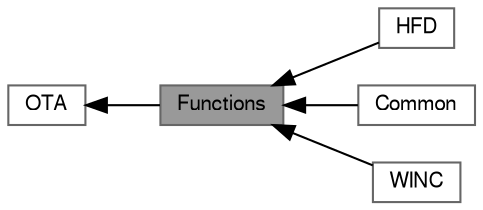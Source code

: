 digraph "Functions"
{
 // LATEX_PDF_SIZE
  bgcolor="transparent";
  edge [fontname=FreeSans,fontsize=10,labelfontname=FreeSans,labelfontsize=10];
  node [fontname=FreeSans,fontsize=10,shape=box,height=0.2,width=0.4];
  rankdir=LR;
  Node5 [label="HFD",height=0.2,width=0.4,color="grey40", fillcolor="white", style="filled",URL="$group___h_f_d.html",tooltip=" "];
  Node2 [label="OTA",height=0.2,width=0.4,color="grey40", fillcolor="white", style="filled",URL="$group___o_t_a_a_p_i.html",tooltip="The WINC supports OTA (Over-The-Air) updates."];
  Node3 [label="Common",height=0.2,width=0.4,color="grey40", fillcolor="white", style="filled",URL="$group___o_t_a_c_o_m_m_o_n.html",tooltip=" "];
  Node1 [label="Functions",height=0.2,width=0.4,color="gray40", fillcolor="grey60", style="filled", fontcolor="black",tooltip="Lists the full set of available APIs to manage OTA updates and Host File Downloads."];
  Node4 [label="WINC",height=0.2,width=0.4,color="grey40", fillcolor="white", style="filled",URL="$group___w_i_n_c_o_t_a.html",tooltip=" "];
  Node2->Node1 [shape=plaintext, dir="back", style="solid"];
  Node1->Node3 [shape=plaintext, dir="back", style="solid"];
  Node1->Node4 [shape=plaintext, dir="back", style="solid"];
  Node1->Node5 [shape=plaintext, dir="back", style="solid"];
}
